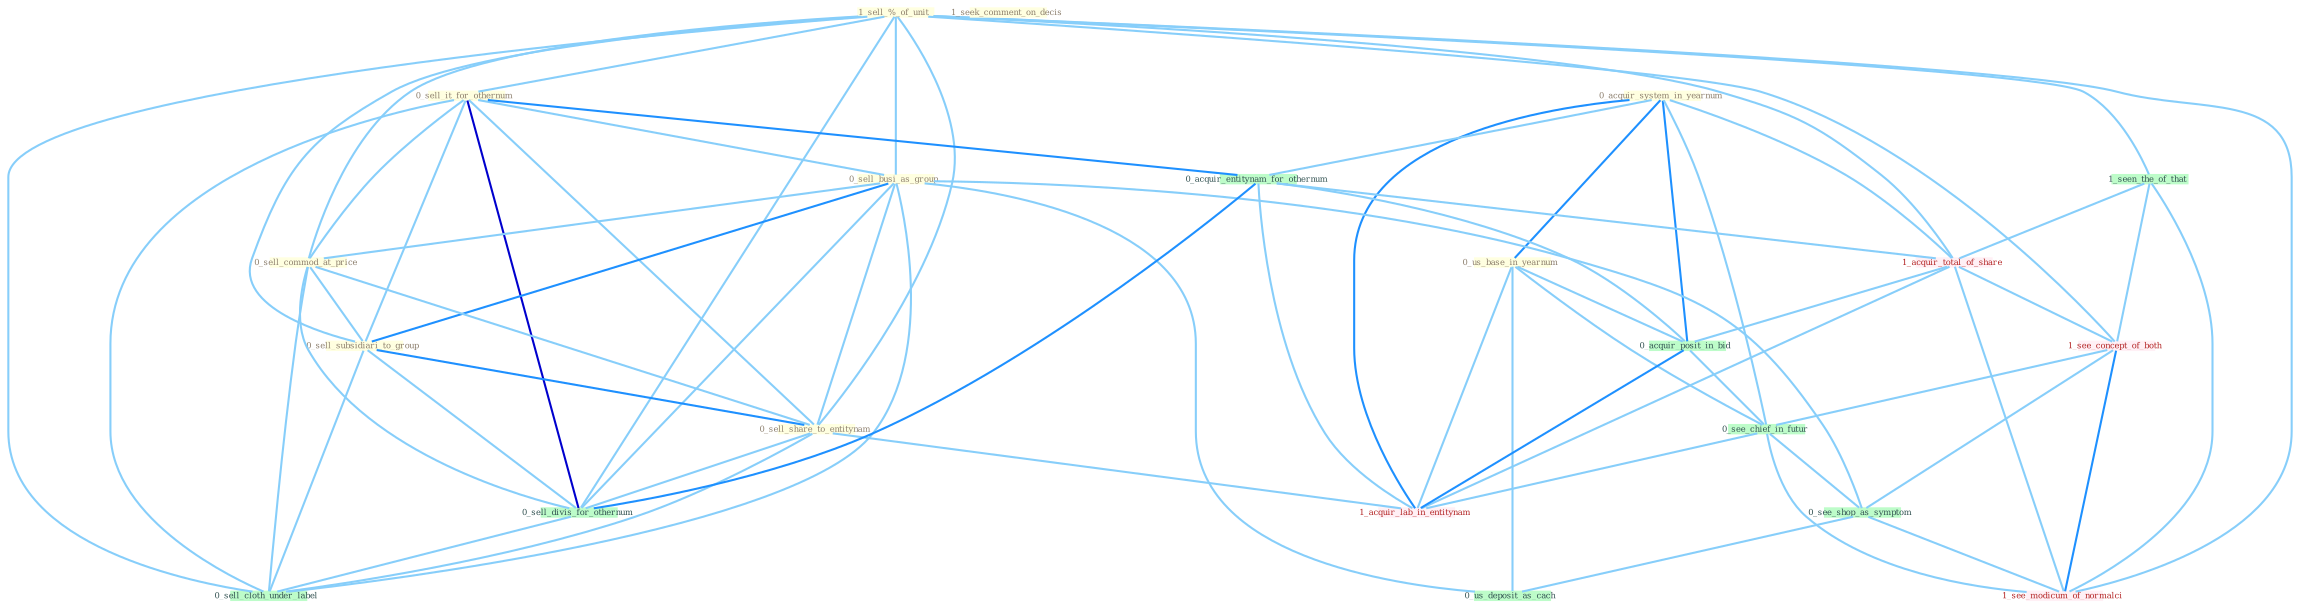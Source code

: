 Graph G{ 
    node
    [shape=polygon,style=filled,width=.5,height=.06,color="#BDFCC9",fixedsize=true,fontsize=4,
    fontcolor="#2f4f4f"];
    {node
    [color="#ffffe0", fontcolor="#8b7d6b"] "0_acquir_system_in_yearnum " "1_sell_%_of_unit " "1_seek_comment_on_decis " "0_us_base_in_yearnum " "0_sell_it_for_othernum " "0_sell_busi_as_group " "0_sell_commod_at_price " "0_sell_subsidiari_to_group " "0_sell_share_to_entitynam "}
{node [color="#fff0f5", fontcolor="#b22222"] "1_acquir_total_of_share " "1_see_concept_of_both " "1_acquir_lab_in_entitynam " "1_see_modicum_of_normalci "}
edge [color="#B0E2FF"];

	"0_acquir_system_in_yearnum " -- "0_us_base_in_yearnum " [w="2", color="#1e90ff" , len=0.8];
	"0_acquir_system_in_yearnum " -- "0_acquir_entitynam_for_othernum " [w="1", color="#87cefa" ];
	"0_acquir_system_in_yearnum " -- "1_acquir_total_of_share " [w="1", color="#87cefa" ];
	"0_acquir_system_in_yearnum " -- "0_acquir_posit_in_bid " [w="2", color="#1e90ff" , len=0.8];
	"0_acquir_system_in_yearnum " -- "0_see_chief_in_futur " [w="1", color="#87cefa" ];
	"0_acquir_system_in_yearnum " -- "1_acquir_lab_in_entitynam " [w="2", color="#1e90ff" , len=0.8];
	"1_sell_%_of_unit " -- "0_sell_it_for_othernum " [w="1", color="#87cefa" ];
	"1_sell_%_of_unit " -- "0_sell_busi_as_group " [w="1", color="#87cefa" ];
	"1_sell_%_of_unit " -- "0_sell_commod_at_price " [w="1", color="#87cefa" ];
	"1_sell_%_of_unit " -- "0_sell_subsidiari_to_group " [w="1", color="#87cefa" ];
	"1_sell_%_of_unit " -- "0_sell_share_to_entitynam " [w="1", color="#87cefa" ];
	"1_sell_%_of_unit " -- "1_seen_the_of_that " [w="1", color="#87cefa" ];
	"1_sell_%_of_unit " -- "0_sell_divis_for_othernum " [w="1", color="#87cefa" ];
	"1_sell_%_of_unit " -- "1_acquir_total_of_share " [w="1", color="#87cefa" ];
	"1_sell_%_of_unit " -- "0_sell_cloth_under_label " [w="1", color="#87cefa" ];
	"1_sell_%_of_unit " -- "1_see_concept_of_both " [w="1", color="#87cefa" ];
	"1_sell_%_of_unit " -- "1_see_modicum_of_normalci " [w="1", color="#87cefa" ];
	"0_us_base_in_yearnum " -- "0_acquir_posit_in_bid " [w="1", color="#87cefa" ];
	"0_us_base_in_yearnum " -- "0_see_chief_in_futur " [w="1", color="#87cefa" ];
	"0_us_base_in_yearnum " -- "1_acquir_lab_in_entitynam " [w="1", color="#87cefa" ];
	"0_us_base_in_yearnum " -- "0_us_deposit_as_cach " [w="1", color="#87cefa" ];
	"0_sell_it_for_othernum " -- "0_sell_busi_as_group " [w="1", color="#87cefa" ];
	"0_sell_it_for_othernum " -- "0_sell_commod_at_price " [w="1", color="#87cefa" ];
	"0_sell_it_for_othernum " -- "0_sell_subsidiari_to_group " [w="1", color="#87cefa" ];
	"0_sell_it_for_othernum " -- "0_sell_share_to_entitynam " [w="1", color="#87cefa" ];
	"0_sell_it_for_othernum " -- "0_acquir_entitynam_for_othernum " [w="2", color="#1e90ff" , len=0.8];
	"0_sell_it_for_othernum " -- "0_sell_divis_for_othernum " [w="3", color="#0000cd" , len=0.6];
	"0_sell_it_for_othernum " -- "0_sell_cloth_under_label " [w="1", color="#87cefa" ];
	"0_sell_busi_as_group " -- "0_sell_commod_at_price " [w="1", color="#87cefa" ];
	"0_sell_busi_as_group " -- "0_sell_subsidiari_to_group " [w="2", color="#1e90ff" , len=0.8];
	"0_sell_busi_as_group " -- "0_sell_share_to_entitynam " [w="1", color="#87cefa" ];
	"0_sell_busi_as_group " -- "0_sell_divis_for_othernum " [w="1", color="#87cefa" ];
	"0_sell_busi_as_group " -- "0_sell_cloth_under_label " [w="1", color="#87cefa" ];
	"0_sell_busi_as_group " -- "0_see_shop_as_symptom " [w="1", color="#87cefa" ];
	"0_sell_busi_as_group " -- "0_us_deposit_as_cach " [w="1", color="#87cefa" ];
	"0_sell_commod_at_price " -- "0_sell_subsidiari_to_group " [w="1", color="#87cefa" ];
	"0_sell_commod_at_price " -- "0_sell_share_to_entitynam " [w="1", color="#87cefa" ];
	"0_sell_commod_at_price " -- "0_sell_divis_for_othernum " [w="1", color="#87cefa" ];
	"0_sell_commod_at_price " -- "0_sell_cloth_under_label " [w="1", color="#87cefa" ];
	"0_sell_subsidiari_to_group " -- "0_sell_share_to_entitynam " [w="2", color="#1e90ff" , len=0.8];
	"0_sell_subsidiari_to_group " -- "0_sell_divis_for_othernum " [w="1", color="#87cefa" ];
	"0_sell_subsidiari_to_group " -- "0_sell_cloth_under_label " [w="1", color="#87cefa" ];
	"0_sell_share_to_entitynam " -- "0_sell_divis_for_othernum " [w="1", color="#87cefa" ];
	"0_sell_share_to_entitynam " -- "0_sell_cloth_under_label " [w="1", color="#87cefa" ];
	"0_sell_share_to_entitynam " -- "1_acquir_lab_in_entitynam " [w="1", color="#87cefa" ];
	"0_acquir_entitynam_for_othernum " -- "0_sell_divis_for_othernum " [w="2", color="#1e90ff" , len=0.8];
	"0_acquir_entitynam_for_othernum " -- "1_acquir_total_of_share " [w="1", color="#87cefa" ];
	"0_acquir_entitynam_for_othernum " -- "0_acquir_posit_in_bid " [w="1", color="#87cefa" ];
	"0_acquir_entitynam_for_othernum " -- "1_acquir_lab_in_entitynam " [w="1", color="#87cefa" ];
	"1_seen_the_of_that " -- "1_acquir_total_of_share " [w="1", color="#87cefa" ];
	"1_seen_the_of_that " -- "1_see_concept_of_both " [w="1", color="#87cefa" ];
	"1_seen_the_of_that " -- "1_see_modicum_of_normalci " [w="1", color="#87cefa" ];
	"0_sell_divis_for_othernum " -- "0_sell_cloth_under_label " [w="1", color="#87cefa" ];
	"1_acquir_total_of_share " -- "0_acquir_posit_in_bid " [w="1", color="#87cefa" ];
	"1_acquir_total_of_share " -- "1_see_concept_of_both " [w="1", color="#87cefa" ];
	"1_acquir_total_of_share " -- "1_acquir_lab_in_entitynam " [w="1", color="#87cefa" ];
	"1_acquir_total_of_share " -- "1_see_modicum_of_normalci " [w="1", color="#87cefa" ];
	"0_acquir_posit_in_bid " -- "0_see_chief_in_futur " [w="1", color="#87cefa" ];
	"0_acquir_posit_in_bid " -- "1_acquir_lab_in_entitynam " [w="2", color="#1e90ff" , len=0.8];
	"1_see_concept_of_both " -- "0_see_chief_in_futur " [w="1", color="#87cefa" ];
	"1_see_concept_of_both " -- "0_see_shop_as_symptom " [w="1", color="#87cefa" ];
	"1_see_concept_of_both " -- "1_see_modicum_of_normalci " [w="2", color="#1e90ff" , len=0.8];
	"0_see_chief_in_futur " -- "0_see_shop_as_symptom " [w="1", color="#87cefa" ];
	"0_see_chief_in_futur " -- "1_acquir_lab_in_entitynam " [w="1", color="#87cefa" ];
	"0_see_chief_in_futur " -- "1_see_modicum_of_normalci " [w="1", color="#87cefa" ];
	"0_see_shop_as_symptom " -- "0_us_deposit_as_cach " [w="1", color="#87cefa" ];
	"0_see_shop_as_symptom " -- "1_see_modicum_of_normalci " [w="1", color="#87cefa" ];
}